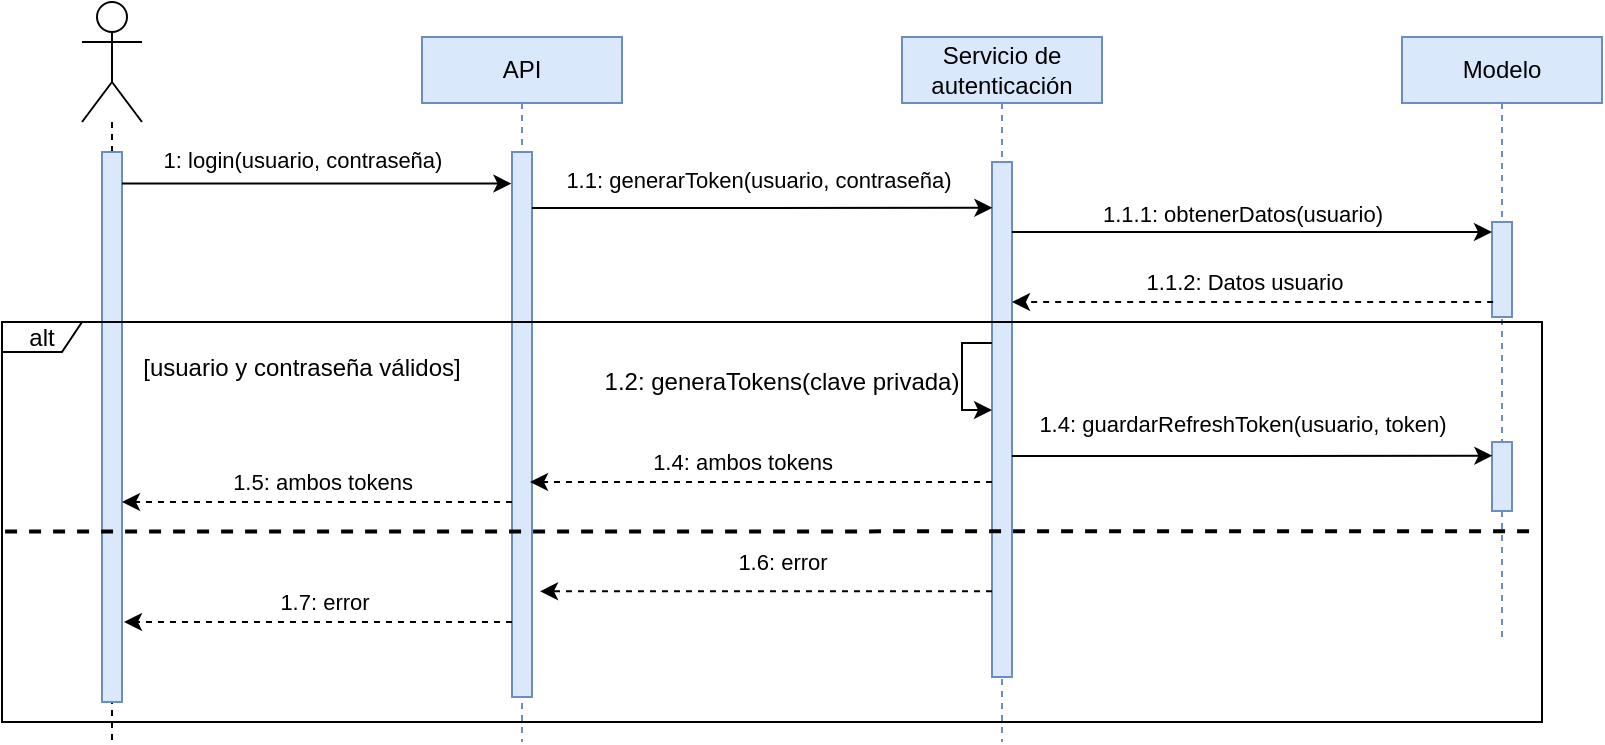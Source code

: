 <mxfile>
    <diagram id="kgpKYQtTHZ0yAKxKKP6v" name="Page-1">
        <mxGraphModel dx="1645" dy="904" grid="1" gridSize="10" guides="1" tooltips="1" connect="1" arrows="1" fold="1" page="1" pageScale="1" pageWidth="850" pageHeight="1100" math="0" shadow="0">
            <root>
                <mxCell id="0"/>
                <mxCell id="1" parent="0"/>
                <mxCell id="T3V68lNRfUXcoH-KaOi2-9" value="Servicio de autenticación" style="shape=umlLifeline;perimeter=lifelinePerimeter;whiteSpace=wrap;html=1;container=1;collapsible=0;recursiveResize=0;outlineConnect=0;size=33;fillColor=#dae8fc;strokeColor=#6c8ebf;" parent="1" vertex="1">
                    <mxGeometry x="460" y="87.5" width="100" height="352.5" as="geometry"/>
                </mxCell>
                <mxCell id="T3V68lNRfUXcoH-KaOi2-18" value="" style="html=1;points=[];perimeter=orthogonalPerimeter;fillColor=#dae8fc;strokeColor=#6c8ebf;" parent="T3V68lNRfUXcoH-KaOi2-9" vertex="1">
                    <mxGeometry x="45" y="62.5" width="10" height="257.5" as="geometry"/>
                </mxCell>
                <mxCell id="T3V68lNRfUXcoH-KaOi2-31" style="edgeStyle=orthogonalEdgeStyle;rounded=0;orthogonalLoop=1;jettySize=auto;html=1;" parent="T3V68lNRfUXcoH-KaOi2-9" source="T3V68lNRfUXcoH-KaOi2-18" edge="1">
                    <mxGeometry relative="1" as="geometry">
                        <mxPoint x="45" y="186.5" as="targetPoint"/>
                        <Array as="points">
                            <mxPoint x="30" y="153"/>
                            <mxPoint x="30" y="186"/>
                        </Array>
                    </mxGeometry>
                </mxCell>
                <mxCell id="T3V68lNRfUXcoH-KaOi2-10" value="" style="shape=umlLifeline;participant=umlActor;perimeter=lifelinePerimeter;whiteSpace=wrap;html=1;container=1;collapsible=0;recursiveResize=0;verticalAlign=top;spacingTop=36;outlineConnect=0;size=60;" parent="1" vertex="1">
                    <mxGeometry x="50" y="70" width="30" height="370" as="geometry"/>
                </mxCell>
                <mxCell id="T3V68lNRfUXcoH-KaOi2-13" value="" style="html=1;points=[];perimeter=orthogonalPerimeter;fillColor=#dae8fc;strokeColor=#6c8ebf;" parent="T3V68lNRfUXcoH-KaOi2-10" vertex="1">
                    <mxGeometry x="10" y="75" width="10" height="275" as="geometry"/>
                </mxCell>
                <mxCell id="T3V68lNRfUXcoH-KaOi2-11" value="API" style="shape=umlLifeline;perimeter=lifelinePerimeter;whiteSpace=wrap;html=1;container=1;collapsible=0;recursiveResize=0;outlineConnect=0;size=33;fillColor=#dae8fc;strokeColor=#6c8ebf;" parent="1" vertex="1">
                    <mxGeometry x="220" y="87.5" width="100" height="352.5" as="geometry"/>
                </mxCell>
                <mxCell id="T3V68lNRfUXcoH-KaOi2-15" value="" style="html=1;points=[];perimeter=orthogonalPerimeter;fillColor=#dae8fc;strokeColor=#6c8ebf;" parent="T3V68lNRfUXcoH-KaOi2-11" vertex="1">
                    <mxGeometry x="45" y="57.5" width="10" height="272.5" as="geometry"/>
                </mxCell>
                <mxCell id="T3V68lNRfUXcoH-KaOi2-12" value="&lt;div&gt;Modelo&lt;/div&gt;" style="shape=umlLifeline;perimeter=lifelinePerimeter;whiteSpace=wrap;html=1;container=1;collapsible=0;recursiveResize=0;outlineConnect=0;size=33;fillColor=#dae8fc;strokeColor=#6c8ebf;" parent="1" vertex="1">
                    <mxGeometry x="710" y="87.5" width="100" height="300" as="geometry"/>
                </mxCell>
                <mxCell id="T3V68lNRfUXcoH-KaOi2-22" value="" style="html=1;points=[];perimeter=orthogonalPerimeter;fillColor=#dae8fc;strokeColor=#6c8ebf;" parent="T3V68lNRfUXcoH-KaOi2-12" vertex="1">
                    <mxGeometry x="45" y="92.5" width="10" height="47.5" as="geometry"/>
                </mxCell>
                <mxCell id="pP_pCWLIg7NTH3UdQHsi-1" value="" style="html=1;points=[];perimeter=orthogonalPerimeter;fillColor=#dae8fc;strokeColor=#6c8ebf;" parent="T3V68lNRfUXcoH-KaOi2-12" vertex="1">
                    <mxGeometry x="45" y="202.5" width="10" height="34.5" as="geometry"/>
                </mxCell>
                <mxCell id="T3V68lNRfUXcoH-KaOi2-16" style="edgeStyle=orthogonalEdgeStyle;rounded=0;orthogonalLoop=1;jettySize=auto;html=1;entryX=-0.029;entryY=0.058;entryDx=0;entryDy=0;entryPerimeter=0;" parent="1" source="T3V68lNRfUXcoH-KaOi2-13" target="T3V68lNRfUXcoH-KaOi2-15" edge="1">
                    <mxGeometry relative="1" as="geometry">
                        <mxPoint x="260" y="160" as="targetPoint"/>
                        <Array as="points">
                            <mxPoint x="150" y="160"/>
                        </Array>
                    </mxGeometry>
                </mxCell>
                <mxCell id="T3V68lNRfUXcoH-KaOi2-17" value="1: login(usuario, contraseña)" style="edgeLabel;html=1;align=center;verticalAlign=middle;resizable=0;points=[];" parent="T3V68lNRfUXcoH-KaOi2-16" vertex="1" connectable="0">
                    <mxGeometry x="-0.415" y="1" relative="1" as="geometry">
                        <mxPoint x="33" y="-11" as="offset"/>
                    </mxGeometry>
                </mxCell>
                <mxCell id="T3V68lNRfUXcoH-KaOi2-19" style="edgeStyle=orthogonalEdgeStyle;rounded=0;orthogonalLoop=1;jettySize=auto;html=1;entryX=0.021;entryY=0.089;entryDx=0;entryDy=0;entryPerimeter=0;" parent="1" source="T3V68lNRfUXcoH-KaOi2-15" target="T3V68lNRfUXcoH-KaOi2-18" edge="1">
                    <mxGeometry relative="1" as="geometry">
                        <mxPoint x="500" y="170" as="targetPoint"/>
                        <Array as="points">
                            <mxPoint x="360" y="173"/>
                            <mxPoint x="360" y="173"/>
                        </Array>
                    </mxGeometry>
                </mxCell>
                <mxCell id="T3V68lNRfUXcoH-KaOi2-20" value="1.1: generarToken(usuario, contraseña)" style="edgeLabel;html=1;align=center;verticalAlign=middle;resizable=0;points=[];" parent="T3V68lNRfUXcoH-KaOi2-19" vertex="1" connectable="0">
                    <mxGeometry x="0.145" y="1" relative="1" as="geometry">
                        <mxPoint x="-19" y="-13" as="offset"/>
                    </mxGeometry>
                </mxCell>
                <mxCell id="T3V68lNRfUXcoH-KaOi2-23" style="edgeStyle=orthogonalEdgeStyle;rounded=0;orthogonalLoop=1;jettySize=auto;html=1;" parent="1" source="T3V68lNRfUXcoH-KaOi2-18" target="T3V68lNRfUXcoH-KaOi2-22" edge="1">
                    <mxGeometry relative="1" as="geometry">
                        <mxPoint x="756" y="189" as="targetPoint"/>
                        <Array as="points">
                            <mxPoint x="690" y="185"/>
                            <mxPoint x="690" y="185"/>
                        </Array>
                    </mxGeometry>
                </mxCell>
                <mxCell id="T3V68lNRfUXcoH-KaOi2-24" value="1.1.1: obtenerDatos(usuario)" style="edgeLabel;html=1;align=center;verticalAlign=middle;resizable=0;points=[];" parent="T3V68lNRfUXcoH-KaOi2-23" vertex="1" connectable="0">
                    <mxGeometry x="-0.157" y="1" relative="1" as="geometry">
                        <mxPoint x="14" y="-8" as="offset"/>
                    </mxGeometry>
                </mxCell>
                <mxCell id="T3V68lNRfUXcoH-KaOi2-25" style="edgeStyle=orthogonalEdgeStyle;rounded=0;orthogonalLoop=1;jettySize=auto;html=1;dashed=1;" parent="1" target="T3V68lNRfUXcoH-KaOi2-18" edge="1">
                    <mxGeometry relative="1" as="geometry">
                        <mxPoint x="755.57" y="220" as="sourcePoint"/>
                        <mxPoint x="515.0" y="206.56" as="targetPoint"/>
                        <Array as="points">
                            <mxPoint x="580" y="220"/>
                            <mxPoint x="580" y="220"/>
                        </Array>
                    </mxGeometry>
                </mxCell>
                <mxCell id="T3V68lNRfUXcoH-KaOi2-26" value="1.1.2: Datos usuario" style="edgeLabel;html=1;align=center;verticalAlign=middle;resizable=0;points=[];" parent="T3V68lNRfUXcoH-KaOi2-25" vertex="1" connectable="0">
                    <mxGeometry x="0.178" y="2" relative="1" as="geometry">
                        <mxPoint x="17" y="-12" as="offset"/>
                    </mxGeometry>
                </mxCell>
                <mxCell id="T3V68lNRfUXcoH-KaOi2-29" value="[usuario y contraseña válidos]" style="text;html=1;strokeColor=none;fillColor=none;align=center;verticalAlign=middle;whiteSpace=wrap;rounded=0;" parent="1" vertex="1">
                    <mxGeometry x="70" y="242.5" width="180" height="20" as="geometry"/>
                </mxCell>
                <mxCell id="T3V68lNRfUXcoH-KaOi2-32" value="1.2: generaTokens(clave privada)" style="text;html=1;strokeColor=none;fillColor=none;align=center;verticalAlign=middle;whiteSpace=wrap;rounded=0;" parent="1" vertex="1">
                    <mxGeometry x="310" y="250" width="180" height="20" as="geometry"/>
                </mxCell>
                <mxCell id="T3V68lNRfUXcoH-KaOi2-34" style="edgeStyle=orthogonalEdgeStyle;rounded=0;orthogonalLoop=1;jettySize=auto;html=1;dashed=1;" parent="1" source="T3V68lNRfUXcoH-KaOi2-18" edge="1">
                    <mxGeometry relative="1" as="geometry">
                        <mxPoint x="274" y="310" as="targetPoint"/>
                        <Array as="points">
                            <mxPoint x="460" y="310"/>
                            <mxPoint x="460" y="310"/>
                        </Array>
                    </mxGeometry>
                </mxCell>
                <mxCell id="T3V68lNRfUXcoH-KaOi2-35" value="&lt;div&gt;1.4: ambos tokens&lt;/div&gt;" style="edgeLabel;html=1;align=center;verticalAlign=middle;resizable=0;points=[];" parent="T3V68lNRfUXcoH-KaOi2-34" vertex="1" connectable="0">
                    <mxGeometry x="0.163" y="1" relative="1" as="geometry">
                        <mxPoint x="9" y="-11" as="offset"/>
                    </mxGeometry>
                </mxCell>
                <mxCell id="T3V68lNRfUXcoH-KaOi2-36" style="edgeStyle=orthogonalEdgeStyle;rounded=0;orthogonalLoop=1;jettySize=auto;html=1;dashed=1;" parent="1" source="T3V68lNRfUXcoH-KaOi2-15" target="T3V68lNRfUXcoH-KaOi2-13" edge="1">
                    <mxGeometry relative="1" as="geometry">
                        <Array as="points">
                            <mxPoint x="120" y="320"/>
                            <mxPoint x="120" y="320"/>
                        </Array>
                    </mxGeometry>
                </mxCell>
                <mxCell id="T3V68lNRfUXcoH-KaOi2-37" value="1.5: ambos tokens" style="edgeLabel;html=1;align=center;verticalAlign=middle;resizable=0;points=[];" parent="T3V68lNRfUXcoH-KaOi2-36" vertex="1" connectable="0">
                    <mxGeometry x="-0.184" relative="1" as="geometry">
                        <mxPoint x="-16" y="-10" as="offset"/>
                    </mxGeometry>
                </mxCell>
                <mxCell id="T3V68lNRfUXcoH-KaOi2-38" style="edgeStyle=orthogonalEdgeStyle;rounded=0;orthogonalLoop=1;jettySize=auto;html=1;dashed=1;entryX=1.4;entryY=0.806;entryDx=0;entryDy=0;entryPerimeter=0;" parent="1" source="T3V68lNRfUXcoH-KaOi2-18" target="T3V68lNRfUXcoH-KaOi2-15" edge="1">
                    <mxGeometry relative="1" as="geometry">
                        <Array as="points">
                            <mxPoint x="390" y="365"/>
                        </Array>
                    </mxGeometry>
                </mxCell>
                <mxCell id="T3V68lNRfUXcoH-KaOi2-39" value="1.6: error" style="edgeLabel;html=1;align=center;verticalAlign=middle;resizable=0;points=[];" parent="T3V68lNRfUXcoH-KaOi2-38" vertex="1" connectable="0">
                    <mxGeometry x="0.17" y="-3" relative="1" as="geometry">
                        <mxPoint x="27" y="-12" as="offset"/>
                    </mxGeometry>
                </mxCell>
                <mxCell id="T3V68lNRfUXcoH-KaOi2-40" style="edgeStyle=orthogonalEdgeStyle;rounded=0;orthogonalLoop=1;jettySize=auto;html=1;dashed=1;" parent="1" source="T3V68lNRfUXcoH-KaOi2-15" edge="1">
                    <mxGeometry relative="1" as="geometry">
                        <mxPoint x="71" y="380" as="targetPoint"/>
                        <Array as="points">
                            <mxPoint x="71" y="380"/>
                        </Array>
                    </mxGeometry>
                </mxCell>
                <mxCell id="T3V68lNRfUXcoH-KaOi2-41" value="&lt;div&gt;1.7: error&lt;/div&gt;" style="edgeLabel;html=1;align=center;verticalAlign=middle;resizable=0;points=[];" parent="T3V68lNRfUXcoH-KaOi2-40" vertex="1" connectable="0">
                    <mxGeometry x="-0.17" y="2" relative="1" as="geometry">
                        <mxPoint x="-14" y="-12" as="offset"/>
                    </mxGeometry>
                </mxCell>
                <mxCell id="T3V68lNRfUXcoH-KaOi2-42" value="" style="endArrow=none;dashed=1;html=1;exitX=0.002;exitY=0.524;exitDx=0;exitDy=0;exitPerimeter=0;entryX=1;entryY=0.523;entryDx=0;entryDy=0;entryPerimeter=0;strokeWidth=2;" parent="1" source="T3V68lNRfUXcoH-KaOi2-28" target="T3V68lNRfUXcoH-KaOi2-28" edge="1">
                    <mxGeometry width="50" height="50" relative="1" as="geometry">
                        <mxPoint x="360" y="390" as="sourcePoint"/>
                        <mxPoint x="410" y="340" as="targetPoint"/>
                    </mxGeometry>
                </mxCell>
                <mxCell id="pP_pCWLIg7NTH3UdQHsi-2" style="edgeStyle=orthogonalEdgeStyle;rounded=0;orthogonalLoop=1;jettySize=auto;html=1;entryX=0.019;entryY=0.198;entryDx=0;entryDy=0;entryPerimeter=0;" parent="1" source="T3V68lNRfUXcoH-KaOi2-18" target="pP_pCWLIg7NTH3UdQHsi-1" edge="1">
                    <mxGeometry relative="1" as="geometry">
                        <mxPoint x="754" y="297" as="targetPoint"/>
                        <Array as="points">
                            <mxPoint x="610" y="297"/>
                            <mxPoint x="610" y="297"/>
                        </Array>
                    </mxGeometry>
                </mxCell>
                <mxCell id="pP_pCWLIg7NTH3UdQHsi-4" value="&lt;div&gt;1.4: guardarRefreshToken(usuario, token)&lt;/div&gt;" style="edgeLabel;html=1;align=center;verticalAlign=middle;resizable=0;points=[];" parent="pP_pCWLIg7NTH3UdQHsi-2" vertex="1" connectable="0">
                    <mxGeometry x="-0.643" y="1" relative="1" as="geometry">
                        <mxPoint x="72" y="-15" as="offset"/>
                    </mxGeometry>
                </mxCell>
                <mxCell id="T3V68lNRfUXcoH-KaOi2-28" value="alt" style="shape=umlFrame;whiteSpace=wrap;html=1;width=40;height=15;" parent="1" vertex="1">
                    <mxGeometry x="10" y="230" width="770" height="200" as="geometry"/>
                </mxCell>
            </root>
        </mxGraphModel>
    </diagram>
</mxfile>